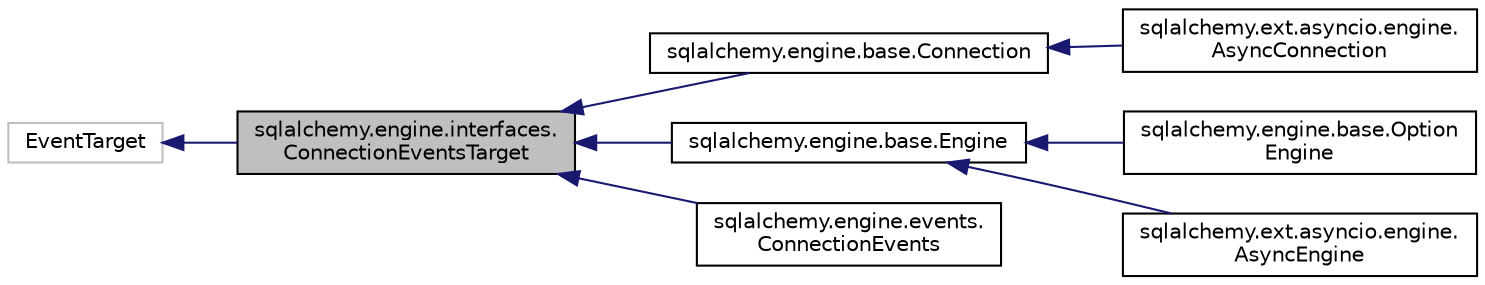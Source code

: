 digraph "sqlalchemy.engine.interfaces.ConnectionEventsTarget"
{
 // LATEX_PDF_SIZE
  edge [fontname="Helvetica",fontsize="10",labelfontname="Helvetica",labelfontsize="10"];
  node [fontname="Helvetica",fontsize="10",shape=record];
  rankdir="LR";
  Node1 [label="sqlalchemy.engine.interfaces.\lConnectionEventsTarget",height=0.2,width=0.4,color="black", fillcolor="grey75", style="filled", fontcolor="black",tooltip=" "];
  Node2 -> Node1 [dir="back",color="midnightblue",fontsize="10",style="solid",fontname="Helvetica"];
  Node2 [label="EventTarget",height=0.2,width=0.4,color="grey75", fillcolor="white", style="filled",tooltip=" "];
  Node1 -> Node3 [dir="back",color="midnightblue",fontsize="10",style="solid",fontname="Helvetica"];
  Node3 [label="sqlalchemy.engine.base.Connection",height=0.2,width=0.4,color="black", fillcolor="white", style="filled",URL="$classsqlalchemy_1_1engine_1_1base_1_1Connection.html",tooltip=" "];
  Node3 -> Node4 [dir="back",color="midnightblue",fontsize="10",style="solid",fontname="Helvetica"];
  Node4 [label="sqlalchemy.ext.asyncio.engine.\lAsyncConnection",height=0.2,width=0.4,color="black", fillcolor="white", style="filled",URL="$classsqlalchemy_1_1ext_1_1asyncio_1_1engine_1_1AsyncConnection.html",tooltip=" "];
  Node1 -> Node5 [dir="back",color="midnightblue",fontsize="10",style="solid",fontname="Helvetica"];
  Node5 [label="sqlalchemy.engine.base.Engine",height=0.2,width=0.4,color="black", fillcolor="white", style="filled",URL="$classsqlalchemy_1_1engine_1_1base_1_1Engine.html",tooltip=" "];
  Node5 -> Node6 [dir="back",color="midnightblue",fontsize="10",style="solid",fontname="Helvetica"];
  Node6 [label="sqlalchemy.engine.base.Option\lEngine",height=0.2,width=0.4,color="black", fillcolor="white", style="filled",URL="$classsqlalchemy_1_1engine_1_1base_1_1OptionEngine.html",tooltip=" "];
  Node5 -> Node7 [dir="back",color="midnightblue",fontsize="10",style="solid",fontname="Helvetica"];
  Node7 [label="sqlalchemy.ext.asyncio.engine.\lAsyncEngine",height=0.2,width=0.4,color="black", fillcolor="white", style="filled",URL="$classsqlalchemy_1_1ext_1_1asyncio_1_1engine_1_1AsyncEngine.html",tooltip=" "];
  Node1 -> Node8 [dir="back",color="midnightblue",fontsize="10",style="solid",fontname="Helvetica"];
  Node8 [label="sqlalchemy.engine.events.\lConnectionEvents",height=0.2,width=0.4,color="black", fillcolor="white", style="filled",URL="$classsqlalchemy_1_1engine_1_1events_1_1ConnectionEvents.html",tooltip=" "];
}
